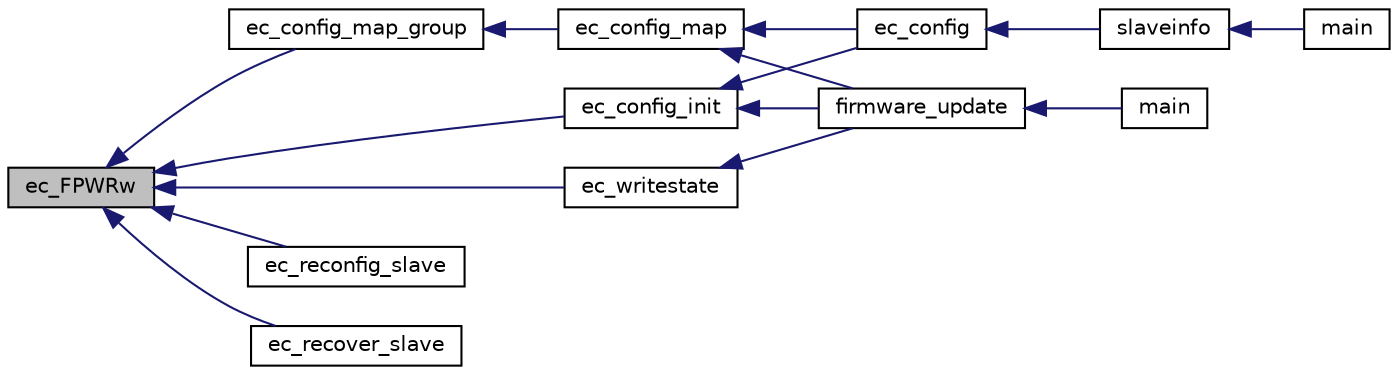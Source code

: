 digraph "ec_FPWRw"
{
 // INTERACTIVE_SVG=YES
  edge [fontname="Helvetica",fontsize="10",labelfontname="Helvetica",labelfontsize="10"];
  node [fontname="Helvetica",fontsize="10",shape=record];
  rankdir="LR";
  Node1 [label="ec_FPWRw",height=0.2,width=0.4,color="black", fillcolor="grey75", style="filled" fontcolor="black"];
  Node1 -> Node2 [dir="back",color="midnightblue",fontsize="10",style="solid",fontname="Helvetica"];
  Node2 [label="ec_config_init",height=0.2,width=0.4,color="black", fillcolor="white", style="filled",URL="$ethercatconfig_8h.html#ae9128b2cb982fd03fae9105d746f8656"];
  Node2 -> Node3 [dir="back",color="midnightblue",fontsize="10",style="solid",fontname="Helvetica"];
  Node3 [label="ec_config",height=0.2,width=0.4,color="black", fillcolor="white", style="filled",URL="$ethercatconfig_8h.html#a502e65cce3b0b5f8dbcabf6f25dab351"];
  Node3 -> Node4 [dir="back",color="midnightblue",fontsize="10",style="solid",fontname="Helvetica"];
  Node4 [label="slaveinfo",height=0.2,width=0.4,color="black", fillcolor="white", style="filled",URL="$slaveinfo_8c.html#a3552c609d2e51520c4afde65240a22d6"];
  Node4 -> Node5 [dir="back",color="midnightblue",fontsize="10",style="solid",fontname="Helvetica"];
  Node5 [label="main",height=0.2,width=0.4,color="black", fillcolor="white", style="filled",URL="$slaveinfo_8c.html#a0ddf1224851353fc92bfbff6f499fa97"];
  Node2 -> Node6 [dir="back",color="midnightblue",fontsize="10",style="solid",fontname="Helvetica"];
  Node6 [label="firmware_update",height=0.2,width=0.4,color="black", fillcolor="white", style="filled",URL="$fw__update_8c.html#a9e518a566b750155578e5328f5485c73"];
  Node6 -> Node7 [dir="back",color="midnightblue",fontsize="10",style="solid",fontname="Helvetica"];
  Node7 [label="main",height=0.2,width=0.4,color="black", fillcolor="white", style="filled",URL="$main_8xc.html#a840291bc02cba5474a4cb46a9b9566fe"];
  Node1 -> Node8 [dir="back",color="midnightblue",fontsize="10",style="solid",fontname="Helvetica"];
  Node8 [label="ec_config_map_group",height=0.2,width=0.4,color="black", fillcolor="white", style="filled",URL="$ethercatconfig_8h.html#ae1120a5cace4aa56cf753977ccd37b8d"];
  Node8 -> Node9 [dir="back",color="midnightblue",fontsize="10",style="solid",fontname="Helvetica"];
  Node9 [label="ec_config_map",height=0.2,width=0.4,color="black", fillcolor="white", style="filled",URL="$ethercatconfig_8h.html#aa740a2ba948117670c4f9741bc31cc38"];
  Node9 -> Node3 [dir="back",color="midnightblue",fontsize="10",style="solid",fontname="Helvetica"];
  Node9 -> Node6 [dir="back",color="midnightblue",fontsize="10",style="solid",fontname="Helvetica"];
  Node1 -> Node10 [dir="back",color="midnightblue",fontsize="10",style="solid",fontname="Helvetica"];
  Node10 [label="ec_reconfig_slave",height=0.2,width=0.4,color="black", fillcolor="white", style="filled",URL="$ethercatconfig_8h.html#abcb0583af47e109f6fc0fb9b90f9f7cf"];
  Node1 -> Node11 [dir="back",color="midnightblue",fontsize="10",style="solid",fontname="Helvetica"];
  Node11 [label="ec_recover_slave",height=0.2,width=0.4,color="black", fillcolor="white", style="filled",URL="$ethercatconfig_8h.html#a9b5b7f6f83d4ee41b72306891f0679f1"];
  Node1 -> Node12 [dir="back",color="midnightblue",fontsize="10",style="solid",fontname="Helvetica"];
  Node12 [label="ec_writestate",height=0.2,width=0.4,color="black", fillcolor="white", style="filled",URL="$ethercatmain_8h.html#a0750885eaa4230b7815a84ce8d627984"];
  Node12 -> Node6 [dir="back",color="midnightblue",fontsize="10",style="solid",fontname="Helvetica"];
}
